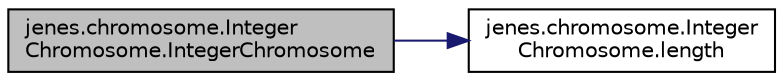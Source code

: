 digraph "jenes.chromosome.IntegerChromosome.IntegerChromosome"
{
  edge [fontname="Helvetica",fontsize="10",labelfontname="Helvetica",labelfontsize="10"];
  node [fontname="Helvetica",fontsize="10",shape=record];
  rankdir="LR";
  Node1 [label="jenes.chromosome.Integer\lChromosome.IntegerChromosome",height=0.2,width=0.4,color="black", fillcolor="grey75", style="filled" fontcolor="black"];
  Node1 -> Node2 [color="midnightblue",fontsize="10",style="solid"];
  Node2 [label="jenes.chromosome.Integer\lChromosome.length",height=0.2,width=0.4,color="black", fillcolor="white", style="filled",URL="$classjenes_1_1chromosome_1_1_integer_chromosome.html#a8e44ab8d05b2632e72c209c641f10073"];
}
